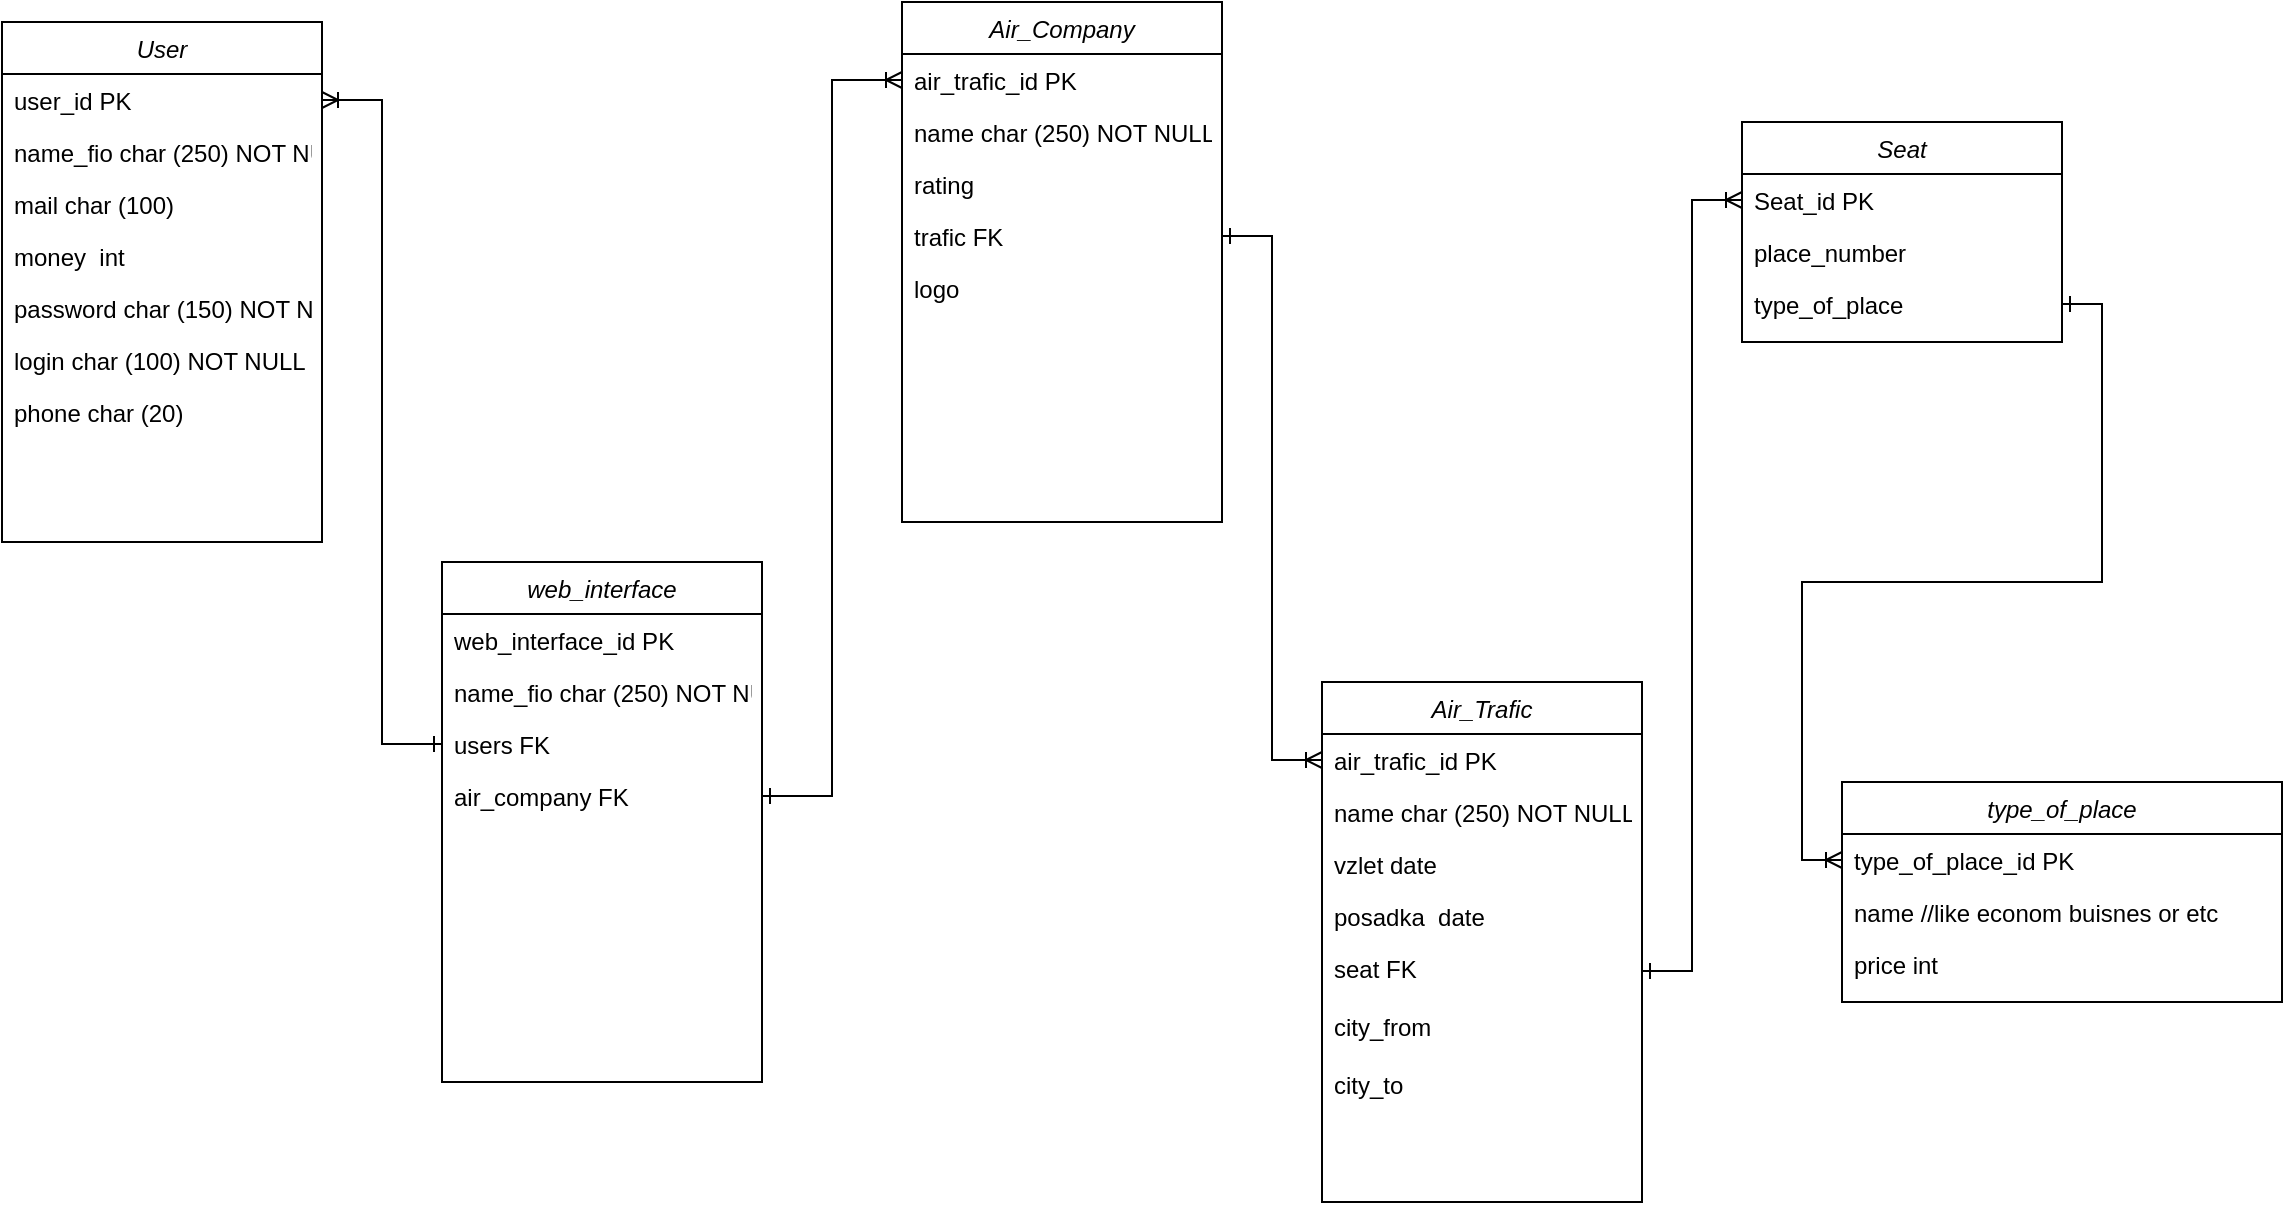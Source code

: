 <mxfile version="15.2.7" type="device"><diagram id="C5RBs43oDa-KdzZeNtuy" name="Page-1"><mxGraphModel dx="2500" dy="908" grid="1" gridSize="10" guides="1" tooltips="1" connect="1" arrows="1" fold="1" page="1" pageScale="1" pageWidth="827" pageHeight="1169" math="0" shadow="0"><root><mxCell id="WIyWlLk6GJQsqaUBKTNV-0"/><mxCell id="WIyWlLk6GJQsqaUBKTNV-1" parent="WIyWlLk6GJQsqaUBKTNV-0"/><mxCell id="zkfFHV4jXpPFQw0GAbJ--0" value="User" style="swimlane;fontStyle=2;align=center;verticalAlign=top;childLayout=stackLayout;horizontal=1;startSize=26;horizontalStack=0;resizeParent=1;resizeLast=0;collapsible=1;marginBottom=0;rounded=0;shadow=0;strokeWidth=1;" parent="WIyWlLk6GJQsqaUBKTNV-1" vertex="1"><mxGeometry x="-190" y="80" width="160" height="260" as="geometry"><mxRectangle x="230" y="140" width="160" height="26" as="alternateBounds"/></mxGeometry></mxCell><mxCell id="zkfFHV4jXpPFQw0GAbJ--1" value="user_id PK" style="text;align=left;verticalAlign=top;spacingLeft=4;spacingRight=4;overflow=hidden;rotatable=0;points=[[0,0.5],[1,0.5]];portConstraint=eastwest;" parent="zkfFHV4jXpPFQw0GAbJ--0" vertex="1"><mxGeometry y="26" width="160" height="26" as="geometry"/></mxCell><mxCell id="zkfFHV4jXpPFQw0GAbJ--2" value="name_fio char (250) NOT NULL" style="text;align=left;verticalAlign=top;spacingLeft=4;spacingRight=4;overflow=hidden;rotatable=0;points=[[0,0.5],[1,0.5]];portConstraint=eastwest;rounded=0;shadow=0;html=0;" parent="zkfFHV4jXpPFQw0GAbJ--0" vertex="1"><mxGeometry y="52" width="160" height="26" as="geometry"/></mxCell><mxCell id="zkfFHV4jXpPFQw0GAbJ--3" value="mail char (100)" style="text;align=left;verticalAlign=top;spacingLeft=4;spacingRight=4;overflow=hidden;rotatable=0;points=[[0,0.5],[1,0.5]];portConstraint=eastwest;rounded=0;shadow=0;html=0;" parent="zkfFHV4jXpPFQw0GAbJ--0" vertex="1"><mxGeometry y="78" width="160" height="26" as="geometry"/></mxCell><mxCell id="zkfFHV4jXpPFQw0GAbJ--5" value="money  int" style="text;align=left;verticalAlign=top;spacingLeft=4;spacingRight=4;overflow=hidden;rotatable=0;points=[[0,0.5],[1,0.5]];portConstraint=eastwest;" parent="zkfFHV4jXpPFQw0GAbJ--0" vertex="1"><mxGeometry y="104" width="160" height="26" as="geometry"/></mxCell><mxCell id="-Trr6KJFkTsguGB3qft--1" value="password char (150) NOT NULL" style="text;align=left;verticalAlign=top;spacingLeft=4;spacingRight=4;overflow=hidden;rotatable=0;points=[[0,0.5],[1,0.5]];portConstraint=eastwest;" vertex="1" parent="zkfFHV4jXpPFQw0GAbJ--0"><mxGeometry y="130" width="160" height="26" as="geometry"/></mxCell><mxCell id="-Trr6KJFkTsguGB3qft--0" value="login char (100) NOT NULL" style="text;align=left;verticalAlign=top;spacingLeft=4;spacingRight=4;overflow=hidden;rotatable=0;points=[[0,0.5],[1,0.5]];portConstraint=eastwest;" vertex="1" parent="zkfFHV4jXpPFQw0GAbJ--0"><mxGeometry y="156" width="160" height="26" as="geometry"/></mxCell><mxCell id="-Trr6KJFkTsguGB3qft--3" value="phone char (20)" style="text;align=left;verticalAlign=top;spacingLeft=4;spacingRight=4;overflow=hidden;rotatable=0;points=[[0,0.5],[1,0.5]];portConstraint=eastwest;" vertex="1" parent="zkfFHV4jXpPFQw0GAbJ--0"><mxGeometry y="182" width="160" height="29" as="geometry"/></mxCell><mxCell id="-Trr6KJFkTsguGB3qft--4" value="web_interface" style="swimlane;fontStyle=2;align=center;verticalAlign=top;childLayout=stackLayout;horizontal=1;startSize=26;horizontalStack=0;resizeParent=1;resizeLast=0;collapsible=1;marginBottom=0;rounded=0;shadow=0;strokeWidth=1;" vertex="1" parent="WIyWlLk6GJQsqaUBKTNV-1"><mxGeometry x="30" y="350" width="160" height="260" as="geometry"><mxRectangle x="230" y="140" width="160" height="26" as="alternateBounds"/></mxGeometry></mxCell><mxCell id="-Trr6KJFkTsguGB3qft--5" value="web_interface_id PK" style="text;align=left;verticalAlign=top;spacingLeft=4;spacingRight=4;overflow=hidden;rotatable=0;points=[[0,0.5],[1,0.5]];portConstraint=eastwest;" vertex="1" parent="-Trr6KJFkTsguGB3qft--4"><mxGeometry y="26" width="160" height="26" as="geometry"/></mxCell><mxCell id="-Trr6KJFkTsguGB3qft--6" value="name_fio char (250) NOT NULL" style="text;align=left;verticalAlign=top;spacingLeft=4;spacingRight=4;overflow=hidden;rotatable=0;points=[[0,0.5],[1,0.5]];portConstraint=eastwest;rounded=0;shadow=0;html=0;" vertex="1" parent="-Trr6KJFkTsguGB3qft--4"><mxGeometry y="52" width="160" height="26" as="geometry"/></mxCell><mxCell id="-Trr6KJFkTsguGB3qft--7" value="users FK" style="text;align=left;verticalAlign=top;spacingLeft=4;spacingRight=4;overflow=hidden;rotatable=0;points=[[0,0.5],[1,0.5]];portConstraint=eastwest;rounded=0;shadow=0;html=0;" vertex="1" parent="-Trr6KJFkTsguGB3qft--4"><mxGeometry y="78" width="160" height="26" as="geometry"/></mxCell><mxCell id="-Trr6KJFkTsguGB3qft--8" value="air_company FK" style="text;align=left;verticalAlign=top;spacingLeft=4;spacingRight=4;overflow=hidden;rotatable=0;points=[[0,0.5],[1,0.5]];portConstraint=eastwest;" vertex="1" parent="-Trr6KJFkTsguGB3qft--4"><mxGeometry y="104" width="160" height="26" as="geometry"/></mxCell><mxCell id="-Trr6KJFkTsguGB3qft--12" value="Air_Trafic" style="swimlane;fontStyle=2;align=center;verticalAlign=top;childLayout=stackLayout;horizontal=1;startSize=26;horizontalStack=0;resizeParent=1;resizeLast=0;collapsible=1;marginBottom=0;rounded=0;shadow=0;strokeWidth=1;" vertex="1" parent="WIyWlLk6GJQsqaUBKTNV-1"><mxGeometry x="470" y="410" width="160" height="260" as="geometry"><mxRectangle x="230" y="140" width="160" height="26" as="alternateBounds"/></mxGeometry></mxCell><mxCell id="-Trr6KJFkTsguGB3qft--13" value="air_trafic_id PK" style="text;align=left;verticalAlign=top;spacingLeft=4;spacingRight=4;overflow=hidden;rotatable=0;points=[[0,0.5],[1,0.5]];portConstraint=eastwest;" vertex="1" parent="-Trr6KJFkTsguGB3qft--12"><mxGeometry y="26" width="160" height="26" as="geometry"/></mxCell><mxCell id="-Trr6KJFkTsguGB3qft--14" value="name char (250) NOT NULL" style="text;align=left;verticalAlign=top;spacingLeft=4;spacingRight=4;overflow=hidden;rotatable=0;points=[[0,0.5],[1,0.5]];portConstraint=eastwest;rounded=0;shadow=0;html=0;" vertex="1" parent="-Trr6KJFkTsguGB3qft--12"><mxGeometry y="52" width="160" height="26" as="geometry"/></mxCell><mxCell id="-Trr6KJFkTsguGB3qft--15" value="vzlet date" style="text;align=left;verticalAlign=top;spacingLeft=4;spacingRight=4;overflow=hidden;rotatable=0;points=[[0,0.5],[1,0.5]];portConstraint=eastwest;rounded=0;shadow=0;html=0;" vertex="1" parent="-Trr6KJFkTsguGB3qft--12"><mxGeometry y="78" width="160" height="26" as="geometry"/></mxCell><mxCell id="-Trr6KJFkTsguGB3qft--16" value="posadka  date" style="text;align=left;verticalAlign=top;spacingLeft=4;spacingRight=4;overflow=hidden;rotatable=0;points=[[0,0.5],[1,0.5]];portConstraint=eastwest;" vertex="1" parent="-Trr6KJFkTsguGB3qft--12"><mxGeometry y="104" width="160" height="26" as="geometry"/></mxCell><mxCell id="-Trr6KJFkTsguGB3qft--19" value="seat FK" style="text;align=left;verticalAlign=top;spacingLeft=4;spacingRight=4;overflow=hidden;rotatable=0;points=[[0,0.5],[1,0.5]];portConstraint=eastwest;" vertex="1" parent="-Trr6KJFkTsguGB3qft--12"><mxGeometry y="130" width="160" height="29" as="geometry"/></mxCell><mxCell id="-Trr6KJFkTsguGB3qft--42" value="city_from" style="text;align=left;verticalAlign=top;spacingLeft=4;spacingRight=4;overflow=hidden;rotatable=0;points=[[0,0.5],[1,0.5]];portConstraint=eastwest;" vertex="1" parent="-Trr6KJFkTsguGB3qft--12"><mxGeometry y="159" width="160" height="29" as="geometry"/></mxCell><mxCell id="-Trr6KJFkTsguGB3qft--43" value="city_to" style="text;align=left;verticalAlign=top;spacingLeft=4;spacingRight=4;overflow=hidden;rotatable=0;points=[[0,0.5],[1,0.5]];portConstraint=eastwest;" vertex="1" parent="-Trr6KJFkTsguGB3qft--12"><mxGeometry y="188" width="160" height="29" as="geometry"/></mxCell><mxCell id="-Trr6KJFkTsguGB3qft--20" value="Seat" style="swimlane;fontStyle=2;align=center;verticalAlign=top;childLayout=stackLayout;horizontal=1;startSize=26;horizontalStack=0;resizeParent=1;resizeLast=0;collapsible=1;marginBottom=0;rounded=0;shadow=0;strokeWidth=1;" vertex="1" parent="WIyWlLk6GJQsqaUBKTNV-1"><mxGeometry x="680" y="130" width="160" height="110" as="geometry"><mxRectangle x="230" y="140" width="160" height="26" as="alternateBounds"/></mxGeometry></mxCell><mxCell id="-Trr6KJFkTsguGB3qft--21" value="Seat_id PK" style="text;align=left;verticalAlign=top;spacingLeft=4;spacingRight=4;overflow=hidden;rotatable=0;points=[[0,0.5],[1,0.5]];portConstraint=eastwest;" vertex="1" parent="-Trr6KJFkTsguGB3qft--20"><mxGeometry y="26" width="160" height="26" as="geometry"/></mxCell><mxCell id="-Trr6KJFkTsguGB3qft--22" value="place_number" style="text;align=left;verticalAlign=top;spacingLeft=4;spacingRight=4;overflow=hidden;rotatable=0;points=[[0,0.5],[1,0.5]];portConstraint=eastwest;rounded=0;shadow=0;html=0;" vertex="1" parent="-Trr6KJFkTsguGB3qft--20"><mxGeometry y="52" width="160" height="26" as="geometry"/></mxCell><mxCell id="-Trr6KJFkTsguGB3qft--23" value="type_of_place" style="text;align=left;verticalAlign=top;spacingLeft=4;spacingRight=4;overflow=hidden;rotatable=0;points=[[0,0.5],[1,0.5]];portConstraint=eastwest;rounded=0;shadow=0;html=0;" vertex="1" parent="-Trr6KJFkTsguGB3qft--20"><mxGeometry y="78" width="160" height="26" as="geometry"/></mxCell><mxCell id="-Trr6KJFkTsguGB3qft--26" style="edgeStyle=orthogonalEdgeStyle;rounded=0;orthogonalLoop=1;jettySize=auto;html=1;exitX=1;exitY=0.5;exitDx=0;exitDy=0;entryX=0;entryY=0.5;entryDx=0;entryDy=0;endArrow=ERoneToMany;endFill=0;startArrow=ERone;startFill=0;" edge="1" parent="WIyWlLk6GJQsqaUBKTNV-1" source="-Trr6KJFkTsguGB3qft--19" target="-Trr6KJFkTsguGB3qft--21"><mxGeometry relative="1" as="geometry"/></mxCell><mxCell id="-Trr6KJFkTsguGB3qft--27" value="type_of_place" style="swimlane;fontStyle=2;align=center;verticalAlign=top;childLayout=stackLayout;horizontal=1;startSize=26;horizontalStack=0;resizeParent=1;resizeLast=0;collapsible=1;marginBottom=0;rounded=0;shadow=0;strokeWidth=1;" vertex="1" parent="WIyWlLk6GJQsqaUBKTNV-1"><mxGeometry x="730" y="460" width="220" height="110" as="geometry"><mxRectangle x="230" y="140" width="160" height="26" as="alternateBounds"/></mxGeometry></mxCell><mxCell id="-Trr6KJFkTsguGB3qft--28" value="type_of_place_id PK" style="text;align=left;verticalAlign=top;spacingLeft=4;spacingRight=4;overflow=hidden;rotatable=0;points=[[0,0.5],[1,0.5]];portConstraint=eastwest;" vertex="1" parent="-Trr6KJFkTsguGB3qft--27"><mxGeometry y="26" width="220" height="26" as="geometry"/></mxCell><mxCell id="-Trr6KJFkTsguGB3qft--29" value="name //like econom buisnes or etc" style="text;align=left;verticalAlign=top;spacingLeft=4;spacingRight=4;overflow=hidden;rotatable=0;points=[[0,0.5],[1,0.5]];portConstraint=eastwest;rounded=0;shadow=0;html=0;" vertex="1" parent="-Trr6KJFkTsguGB3qft--27"><mxGeometry y="52" width="220" height="26" as="geometry"/></mxCell><mxCell id="-Trr6KJFkTsguGB3qft--34" value="price int" style="text;align=left;verticalAlign=top;spacingLeft=4;spacingRight=4;overflow=hidden;rotatable=0;points=[[0,0.5],[1,0.5]];portConstraint=eastwest;rounded=0;shadow=0;html=0;" vertex="1" parent="-Trr6KJFkTsguGB3qft--27"><mxGeometry y="78" width="220" height="26" as="geometry"/></mxCell><mxCell id="-Trr6KJFkTsguGB3qft--33" style="edgeStyle=orthogonalEdgeStyle;rounded=0;orthogonalLoop=1;jettySize=auto;html=1;exitX=1;exitY=0.5;exitDx=0;exitDy=0;entryX=0;entryY=0.5;entryDx=0;entryDy=0;startArrow=ERone;startFill=0;endArrow=ERoneToMany;endFill=0;" edge="1" parent="WIyWlLk6GJQsqaUBKTNV-1" source="-Trr6KJFkTsguGB3qft--23" target="-Trr6KJFkTsguGB3qft--28"><mxGeometry relative="1" as="geometry"/></mxCell><mxCell id="-Trr6KJFkTsguGB3qft--35" value="Air_Company" style="swimlane;fontStyle=2;align=center;verticalAlign=top;childLayout=stackLayout;horizontal=1;startSize=26;horizontalStack=0;resizeParent=1;resizeLast=0;collapsible=1;marginBottom=0;rounded=0;shadow=0;strokeWidth=1;" vertex="1" parent="WIyWlLk6GJQsqaUBKTNV-1"><mxGeometry x="260" y="70" width="160" height="260" as="geometry"><mxRectangle x="230" y="140" width="160" height="26" as="alternateBounds"/></mxGeometry></mxCell><mxCell id="-Trr6KJFkTsguGB3qft--36" value="air_trafic_id PK" style="text;align=left;verticalAlign=top;spacingLeft=4;spacingRight=4;overflow=hidden;rotatable=0;points=[[0,0.5],[1,0.5]];portConstraint=eastwest;" vertex="1" parent="-Trr6KJFkTsguGB3qft--35"><mxGeometry y="26" width="160" height="26" as="geometry"/></mxCell><mxCell id="-Trr6KJFkTsguGB3qft--37" value="name char (250) NOT NULL" style="text;align=left;verticalAlign=top;spacingLeft=4;spacingRight=4;overflow=hidden;rotatable=0;points=[[0,0.5],[1,0.5]];portConstraint=eastwest;rounded=0;shadow=0;html=0;" vertex="1" parent="-Trr6KJFkTsguGB3qft--35"><mxGeometry y="52" width="160" height="26" as="geometry"/></mxCell><mxCell id="-Trr6KJFkTsguGB3qft--38" value="rating" style="text;align=left;verticalAlign=top;spacingLeft=4;spacingRight=4;overflow=hidden;rotatable=0;points=[[0,0.5],[1,0.5]];portConstraint=eastwest;rounded=0;shadow=0;html=0;" vertex="1" parent="-Trr6KJFkTsguGB3qft--35"><mxGeometry y="78" width="160" height="26" as="geometry"/></mxCell><mxCell id="-Trr6KJFkTsguGB3qft--39" value="trafic FK" style="text;align=left;verticalAlign=top;spacingLeft=4;spacingRight=4;overflow=hidden;rotatable=0;points=[[0,0.5],[1,0.5]];portConstraint=eastwest;" vertex="1" parent="-Trr6KJFkTsguGB3qft--35"><mxGeometry y="104" width="160" height="26" as="geometry"/></mxCell><mxCell id="-Trr6KJFkTsguGB3qft--44" value="logo" style="text;align=left;verticalAlign=top;spacingLeft=4;spacingRight=4;overflow=hidden;rotatable=0;points=[[0,0.5],[1,0.5]];portConstraint=eastwest;" vertex="1" parent="-Trr6KJFkTsguGB3qft--35"><mxGeometry y="130" width="160" height="26" as="geometry"/></mxCell><mxCell id="-Trr6KJFkTsguGB3qft--41" style="edgeStyle=orthogonalEdgeStyle;rounded=0;orthogonalLoop=1;jettySize=auto;html=1;entryX=0;entryY=0.5;entryDx=0;entryDy=0;startArrow=ERone;startFill=0;endArrow=ERoneToMany;endFill=0;" edge="1" parent="WIyWlLk6GJQsqaUBKTNV-1" source="-Trr6KJFkTsguGB3qft--39" target="-Trr6KJFkTsguGB3qft--13"><mxGeometry relative="1" as="geometry"/></mxCell><mxCell id="-Trr6KJFkTsguGB3qft--45" style="edgeStyle=orthogonalEdgeStyle;rounded=0;orthogonalLoop=1;jettySize=auto;html=1;exitX=0;exitY=0.5;exitDx=0;exitDy=0;startArrow=ERone;startFill=0;endArrow=ERoneToMany;endFill=0;" edge="1" parent="WIyWlLk6GJQsqaUBKTNV-1" source="-Trr6KJFkTsguGB3qft--7" target="zkfFHV4jXpPFQw0GAbJ--1"><mxGeometry relative="1" as="geometry"/></mxCell><mxCell id="-Trr6KJFkTsguGB3qft--46" style="edgeStyle=orthogonalEdgeStyle;rounded=0;orthogonalLoop=1;jettySize=auto;html=1;exitX=1;exitY=0.5;exitDx=0;exitDy=0;startArrow=ERone;startFill=0;endArrow=ERoneToMany;endFill=0;" edge="1" parent="WIyWlLk6GJQsqaUBKTNV-1" source="-Trr6KJFkTsguGB3qft--8" target="-Trr6KJFkTsguGB3qft--36"><mxGeometry relative="1" as="geometry"/></mxCell></root></mxGraphModel></diagram></mxfile>